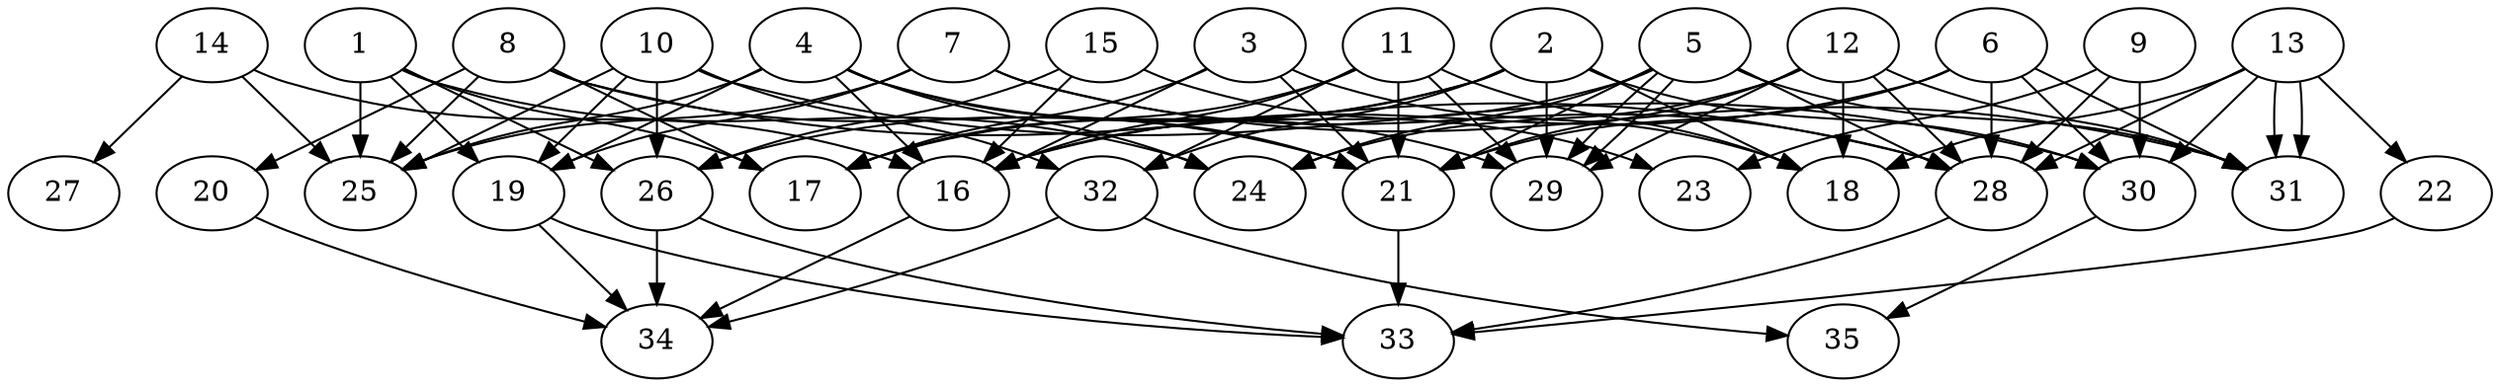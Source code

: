 // DAG automatically generated by daggen at Thu Oct  3 14:05:37 2019
// ./daggen --dot -n 35 --ccr 0.5 --fat 0.9 --regular 0.5 --density 0.5 --mindata 5242880 --maxdata 52428800 
digraph G {
  1 [size="70660096", alpha="0.02", expect_size="35330048"] 
  1 -> 17 [size ="35330048"]
  1 -> 19 [size ="35330048"]
  1 -> 24 [size ="35330048"]
  1 -> 25 [size ="35330048"]
  1 -> 26 [size ="35330048"]
  2 [size="84176896", alpha="0.10", expect_size="42088448"] 
  2 -> 17 [size ="42088448"]
  2 -> 18 [size ="42088448"]
  2 -> 26 [size ="42088448"]
  2 -> 29 [size ="42088448"]
  2 -> 30 [size ="42088448"]
  2 -> 32 [size ="42088448"]
  3 [size="50458624", alpha="0.05", expect_size="25229312"] 
  3 -> 16 [size ="25229312"]
  3 -> 17 [size ="25229312"]
  3 -> 18 [size ="25229312"]
  3 -> 21 [size ="25229312"]
  4 [size="103434240", alpha="0.06", expect_size="51717120"] 
  4 -> 16 [size ="51717120"]
  4 -> 19 [size ="51717120"]
  4 -> 21 [size ="51717120"]
  4 -> 24 [size ="51717120"]
  4 -> 25 [size ="51717120"]
  4 -> 29 [size ="51717120"]
  5 [size="74598400", alpha="0.16", expect_size="37299200"] 
  5 -> 16 [size ="37299200"]
  5 -> 21 [size ="37299200"]
  5 -> 24 [size ="37299200"]
  5 -> 28 [size ="37299200"]
  5 -> 29 [size ="37299200"]
  5 -> 29 [size ="37299200"]
  5 -> 31 [size ="37299200"]
  6 [size="79247360", alpha="0.07", expect_size="39623680"] 
  6 -> 16 [size ="39623680"]
  6 -> 21 [size ="39623680"]
  6 -> 28 [size ="39623680"]
  6 -> 30 [size ="39623680"]
  6 -> 31 [size ="39623680"]
  7 [size="35670016", alpha="0.19", expect_size="17835008"] 
  7 -> 19 [size ="17835008"]
  7 -> 25 [size ="17835008"]
  7 -> 28 [size ="17835008"]
  7 -> 31 [size ="17835008"]
  8 [size="56066048", alpha="0.13", expect_size="28033024"] 
  8 -> 17 [size ="28033024"]
  8 -> 20 [size ="28033024"]
  8 -> 21 [size ="28033024"]
  8 -> 25 [size ="28033024"]
  8 -> 28 [size ="28033024"]
  9 [size="47398912", alpha="0.14", expect_size="23699456"] 
  9 -> 23 [size ="23699456"]
  9 -> 28 [size ="23699456"]
  9 -> 30 [size ="23699456"]
  10 [size="59475968", alpha="0.19", expect_size="29737984"] 
  10 -> 19 [size ="29737984"]
  10 -> 25 [size ="29737984"]
  10 -> 26 [size ="29737984"]
  10 -> 30 [size ="29737984"]
  10 -> 32 [size ="29737984"]
  11 [size="45852672", alpha="0.11", expect_size="22926336"] 
  11 -> 16 [size ="22926336"]
  11 -> 17 [size ="22926336"]
  11 -> 18 [size ="22926336"]
  11 -> 21 [size ="22926336"]
  11 -> 29 [size ="22926336"]
  11 -> 32 [size ="22926336"]
  12 [size="56809472", alpha="0.10", expect_size="28404736"] 
  12 -> 18 [size ="28404736"]
  12 -> 21 [size ="28404736"]
  12 -> 24 [size ="28404736"]
  12 -> 28 [size ="28404736"]
  12 -> 29 [size ="28404736"]
  12 -> 31 [size ="28404736"]
  13 [size="104417280", alpha="0.01", expect_size="52208640"] 
  13 -> 18 [size ="52208640"]
  13 -> 22 [size ="52208640"]
  13 -> 28 [size ="52208640"]
  13 -> 30 [size ="52208640"]
  13 -> 31 [size ="52208640"]
  13 -> 31 [size ="52208640"]
  14 [size="31629312", alpha="0.18", expect_size="15814656"] 
  14 -> 16 [size ="15814656"]
  14 -> 25 [size ="15814656"]
  14 -> 27 [size ="15814656"]
  15 [size="58468352", alpha="0.06", expect_size="29234176"] 
  15 -> 16 [size ="29234176"]
  15 -> 23 [size ="29234176"]
  15 -> 26 [size ="29234176"]
  16 [size="38703104", alpha="0.11", expect_size="19351552"] 
  16 -> 34 [size ="19351552"]
  17 [size="72935424", alpha="0.06", expect_size="36467712"] 
  18 [size="69476352", alpha="0.14", expect_size="34738176"] 
  19 [size="34703360", alpha="0.14", expect_size="17351680"] 
  19 -> 33 [size ="17351680"]
  19 -> 34 [size ="17351680"]
  20 [size="101163008", alpha="0.16", expect_size="50581504"] 
  20 -> 34 [size ="50581504"]
  21 [size="96622592", alpha="0.11", expect_size="48311296"] 
  21 -> 33 [size ="48311296"]
  22 [size="55578624", alpha="0.01", expect_size="27789312"] 
  22 -> 33 [size ="27789312"]
  23 [size="101789696", alpha="0.20", expect_size="50894848"] 
  24 [size="13268992", alpha="0.19", expect_size="6634496"] 
  25 [size="97024000", alpha="0.11", expect_size="48512000"] 
  26 [size="28676096", alpha="0.18", expect_size="14338048"] 
  26 -> 33 [size ="14338048"]
  26 -> 34 [size ="14338048"]
  27 [size="81598464", alpha="0.10", expect_size="40799232"] 
  28 [size="17717248", alpha="0.12", expect_size="8858624"] 
  28 -> 33 [size ="8858624"]
  29 [size="84776960", alpha="0.01", expect_size="42388480"] 
  30 [size="54812672", alpha="0.01", expect_size="27406336"] 
  30 -> 35 [size ="27406336"]
  31 [size="34738176", alpha="0.09", expect_size="17369088"] 
  32 [size="84727808", alpha="0.06", expect_size="42363904"] 
  32 -> 34 [size ="42363904"]
  32 -> 35 [size ="42363904"]
  33 [size="89729024", alpha="0.03", expect_size="44864512"] 
  34 [size="89716736", alpha="0.05", expect_size="44858368"] 
  35 [size="83269632", alpha="0.17", expect_size="41634816"] 
}
